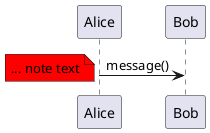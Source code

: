 {
  "sha1": "fj0v7bnf08wriuvne1vfd6cp4oz3bjr",
  "insertion": {
    "when": "2024-06-01T09:03:06.233Z",
    "url": "http://forum.plantuml.net/7770/stereotyped-multi-line-notes-on-messages",
    "user": "plantuml@gmail.com"
  }
}
@startuml
Alice -> Bob: message()

skinparam noteBackgroundColor blue
skinparam noteBackgroundColor<<myStyle>> red

note <<myStyle>> left
... note text
end note

@enduml
